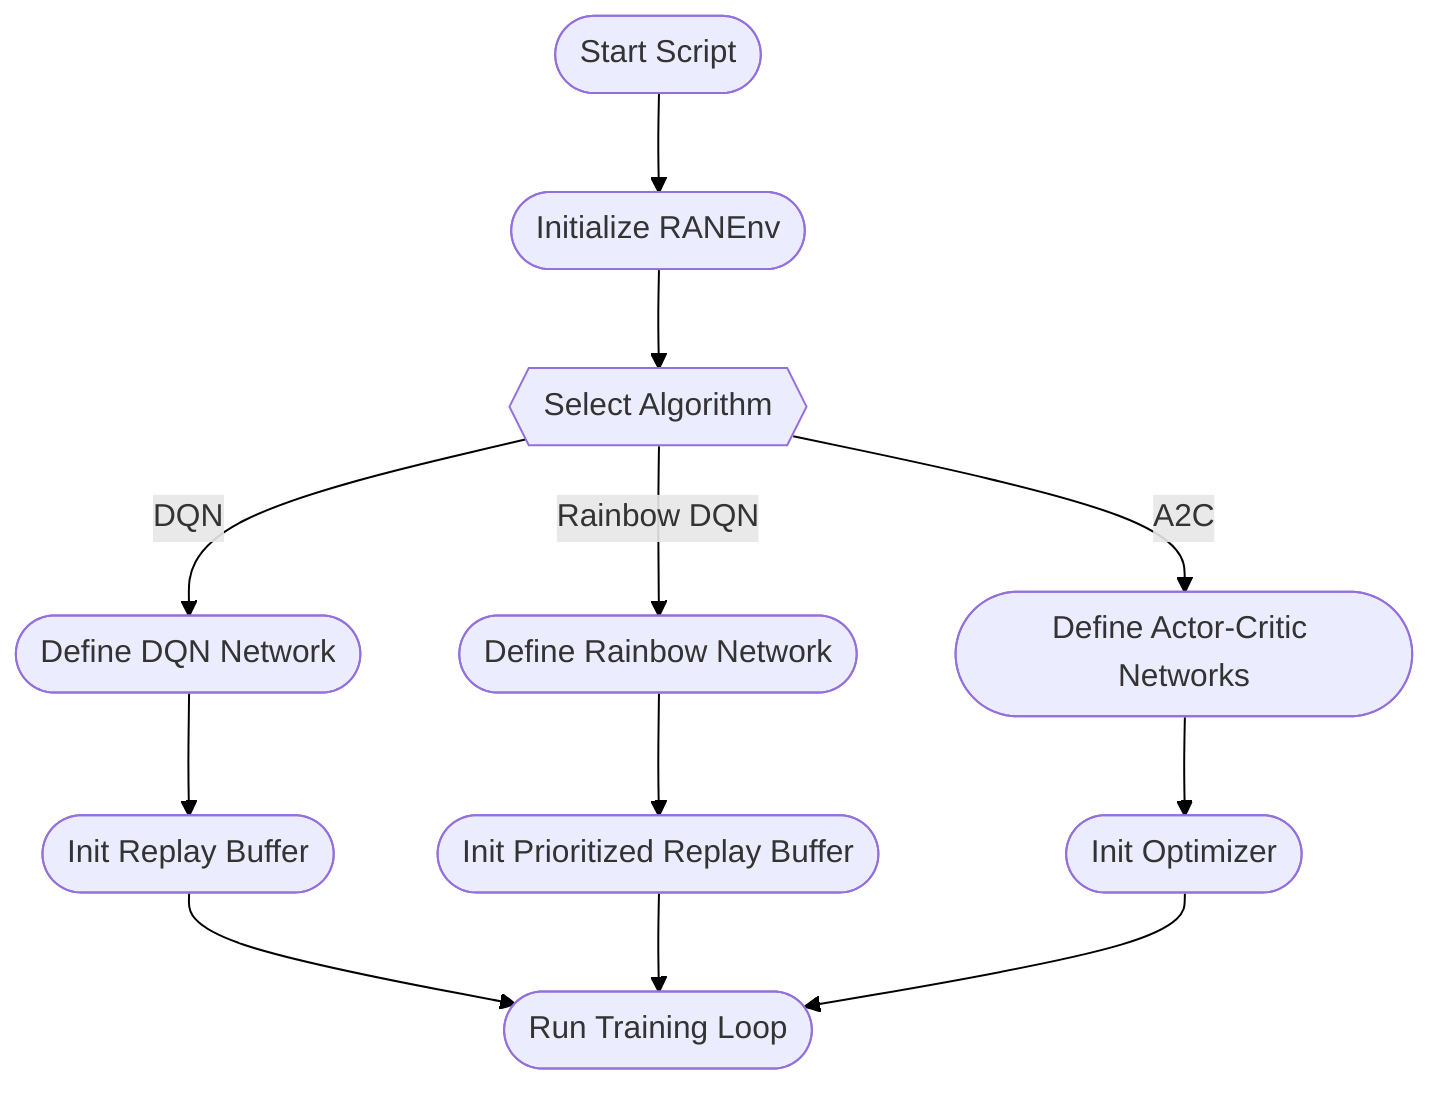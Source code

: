 flowchart TD
  %% Global styles for bigger font and tighter spacing
  classDef bigText font-size:18px;
  class * bigText;
  linkStyle default stroke-width:1px,stroke:black;
  
  %% Flow
  A([Start Script]) --> B([Initialize RANEnv]) --> C{{Select Algorithm}}
  C -->|DQN| D1([Define DQN Network]) --> X([Init Replay Buffer]) --> T([Run Training Loop])
  C -->|Rainbow DQN| R1([Define Rainbow Network]) --> Y([Init Prioritized Replay Buffer]) --> T
  C -->|A2C| A1([Define Actor-Critic Networks]) --> Z([Init Optimizer]) --> T